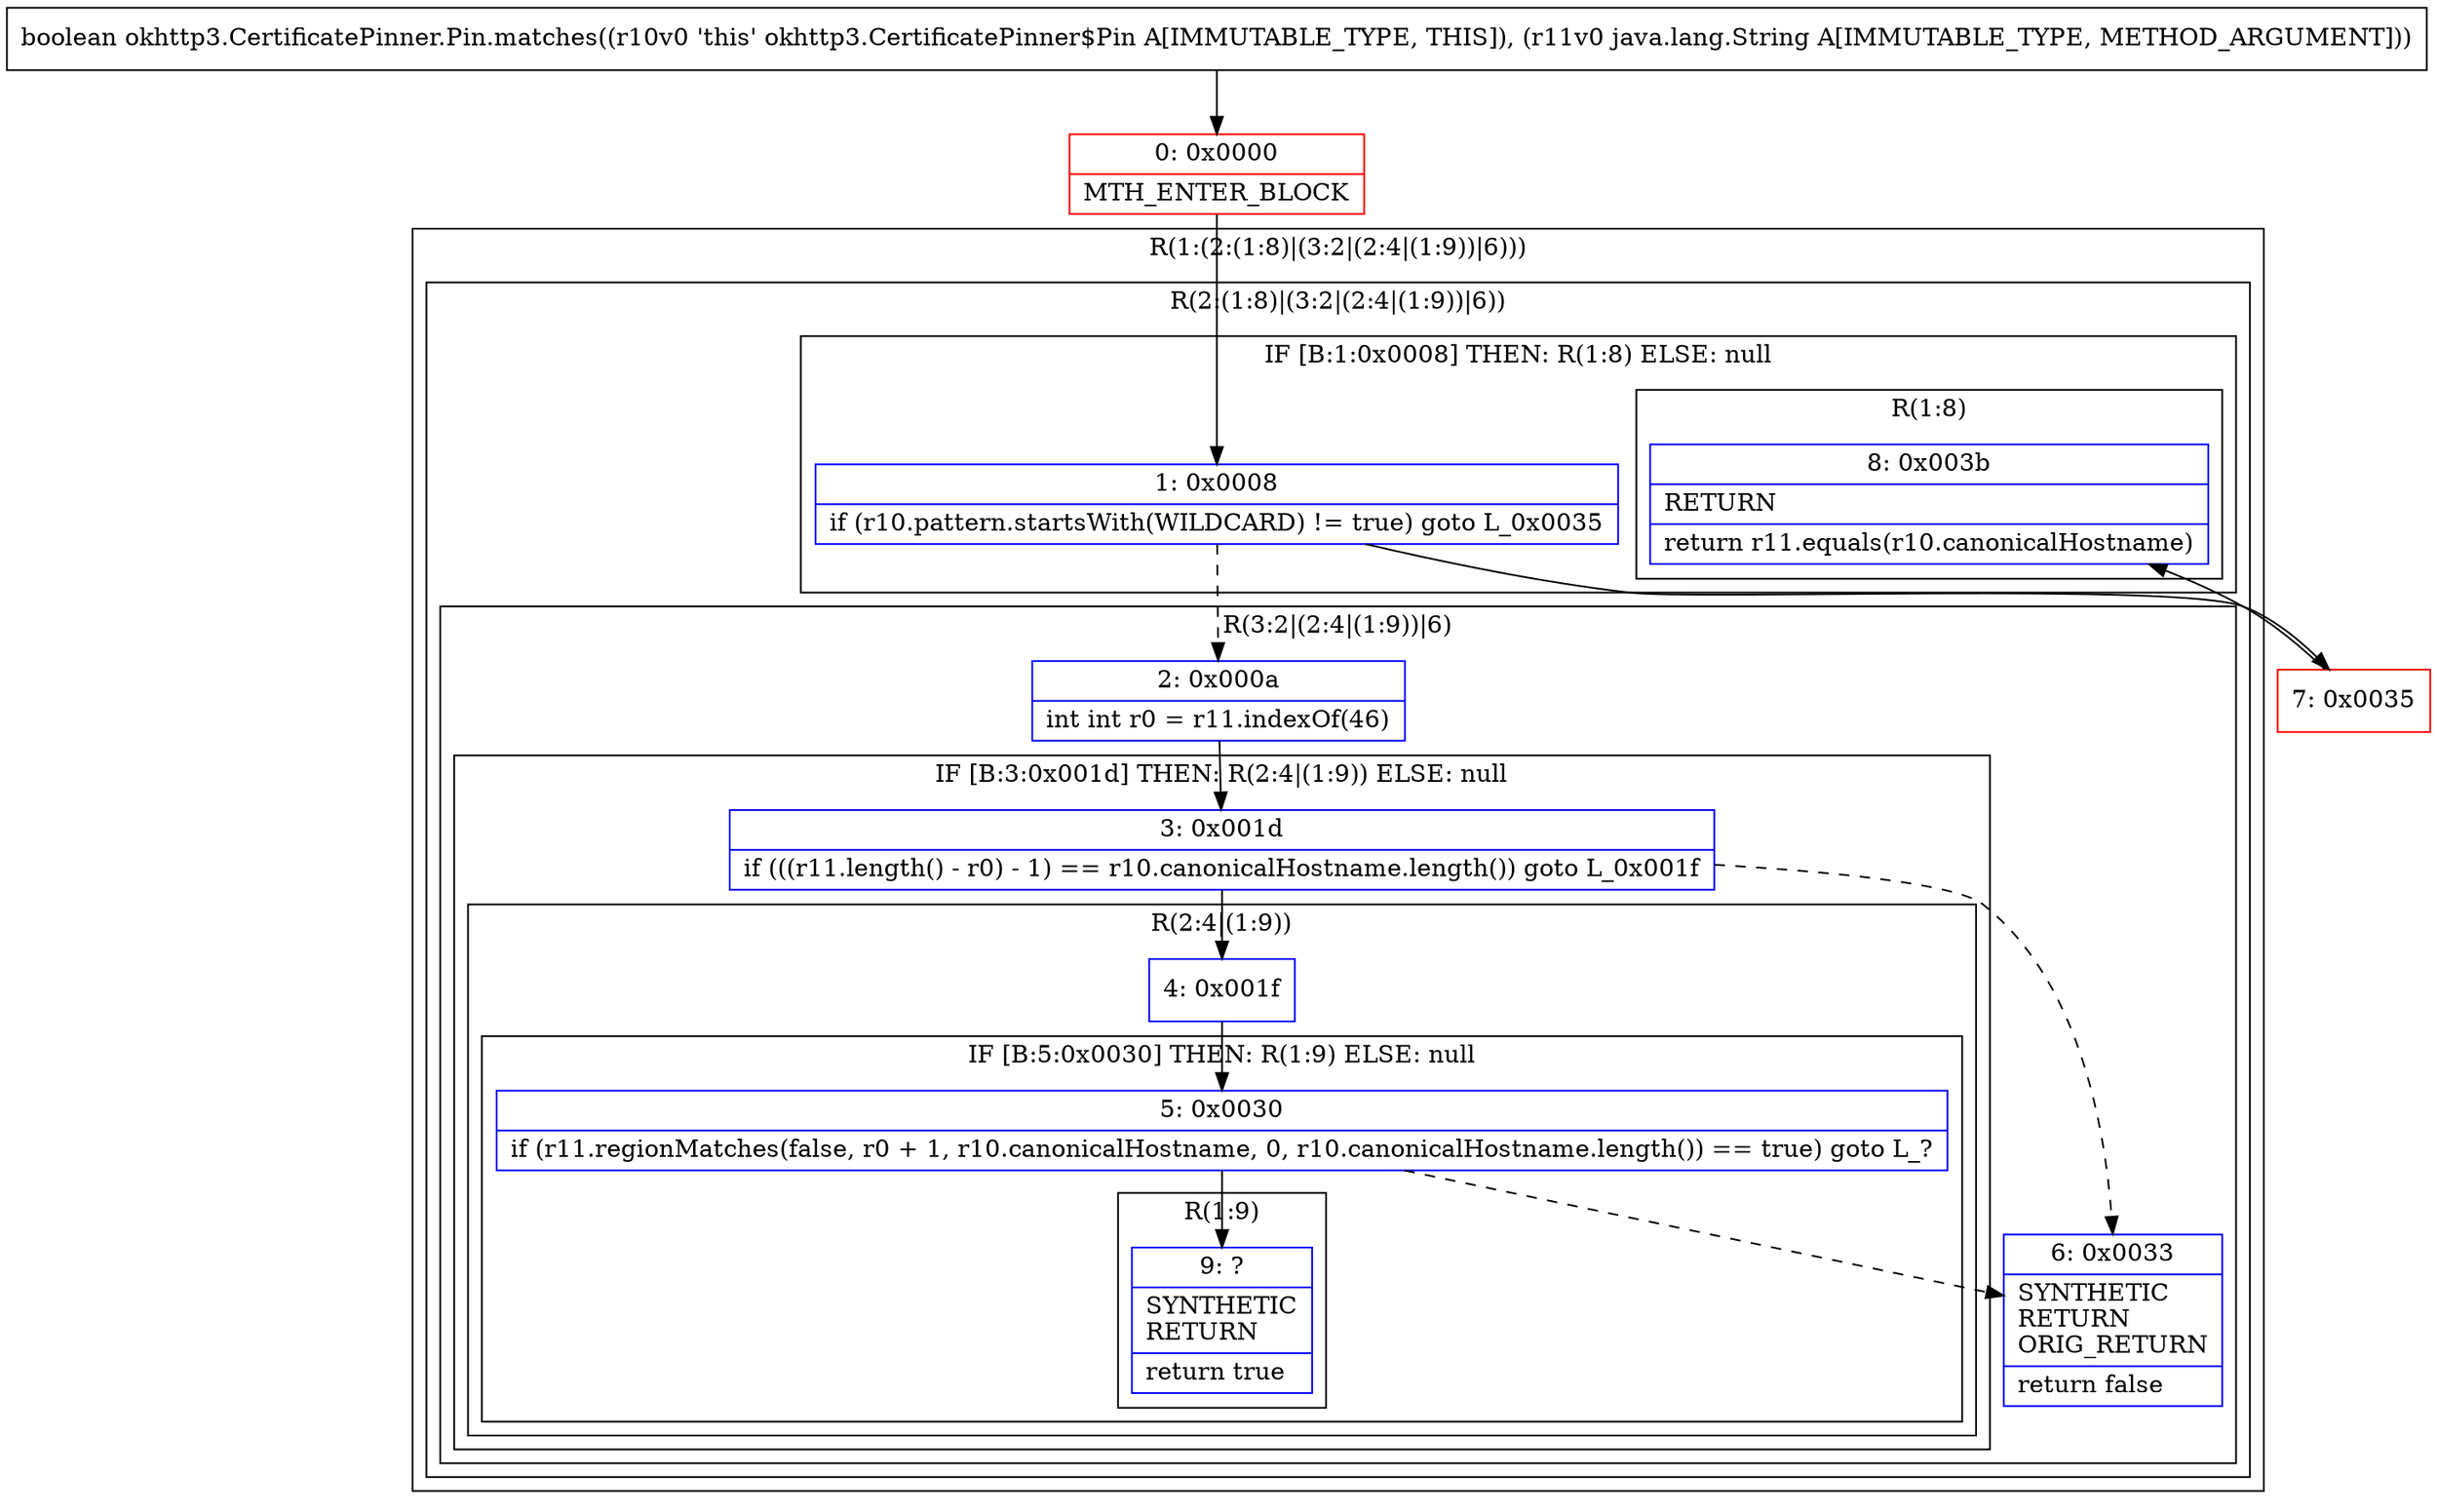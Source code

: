digraph "CFG forokhttp3.CertificatePinner.Pin.matches(Ljava\/lang\/String;)Z" {
subgraph cluster_Region_291013045 {
label = "R(1:(2:(1:8)|(3:2|(2:4|(1:9))|6)))";
node [shape=record,color=blue];
subgraph cluster_Region_1076361373 {
label = "R(2:(1:8)|(3:2|(2:4|(1:9))|6))";
node [shape=record,color=blue];
subgraph cluster_IfRegion_1123048675 {
label = "IF [B:1:0x0008] THEN: R(1:8) ELSE: null";
node [shape=record,color=blue];
Node_1 [shape=record,label="{1\:\ 0x0008|if (r10.pattern.startsWith(WILDCARD) != true) goto L_0x0035\l}"];
subgraph cluster_Region_292141375 {
label = "R(1:8)";
node [shape=record,color=blue];
Node_8 [shape=record,label="{8\:\ 0x003b|RETURN\l|return r11.equals(r10.canonicalHostname)\l}"];
}
}
subgraph cluster_Region_1385393551 {
label = "R(3:2|(2:4|(1:9))|6)";
node [shape=record,color=blue];
Node_2 [shape=record,label="{2\:\ 0x000a|int int r0 = r11.indexOf(46)\l}"];
subgraph cluster_IfRegion_404172966 {
label = "IF [B:3:0x001d] THEN: R(2:4|(1:9)) ELSE: null";
node [shape=record,color=blue];
Node_3 [shape=record,label="{3\:\ 0x001d|if (((r11.length() \- r0) \- 1) == r10.canonicalHostname.length()) goto L_0x001f\l}"];
subgraph cluster_Region_1147783054 {
label = "R(2:4|(1:9))";
node [shape=record,color=blue];
Node_4 [shape=record,label="{4\:\ 0x001f}"];
subgraph cluster_IfRegion_1404795147 {
label = "IF [B:5:0x0030] THEN: R(1:9) ELSE: null";
node [shape=record,color=blue];
Node_5 [shape=record,label="{5\:\ 0x0030|if (r11.regionMatches(false, r0 + 1, r10.canonicalHostname, 0, r10.canonicalHostname.length()) == true) goto L_?\l}"];
subgraph cluster_Region_997538958 {
label = "R(1:9)";
node [shape=record,color=blue];
Node_9 [shape=record,label="{9\:\ ?|SYNTHETIC\lRETURN\l|return true\l}"];
}
}
}
}
Node_6 [shape=record,label="{6\:\ 0x0033|SYNTHETIC\lRETURN\lORIG_RETURN\l|return false\l}"];
}
}
}
Node_0 [shape=record,color=red,label="{0\:\ 0x0000|MTH_ENTER_BLOCK\l}"];
Node_7 [shape=record,color=red,label="{7\:\ 0x0035}"];
MethodNode[shape=record,label="{boolean okhttp3.CertificatePinner.Pin.matches((r10v0 'this' okhttp3.CertificatePinner$Pin A[IMMUTABLE_TYPE, THIS]), (r11v0 java.lang.String A[IMMUTABLE_TYPE, METHOD_ARGUMENT])) }"];
MethodNode -> Node_0;
Node_1 -> Node_2[style=dashed];
Node_1 -> Node_7;
Node_2 -> Node_3;
Node_3 -> Node_4;
Node_3 -> Node_6[style=dashed];
Node_4 -> Node_5;
Node_5 -> Node_6[style=dashed];
Node_5 -> Node_9;
Node_0 -> Node_1;
Node_7 -> Node_8;
}

